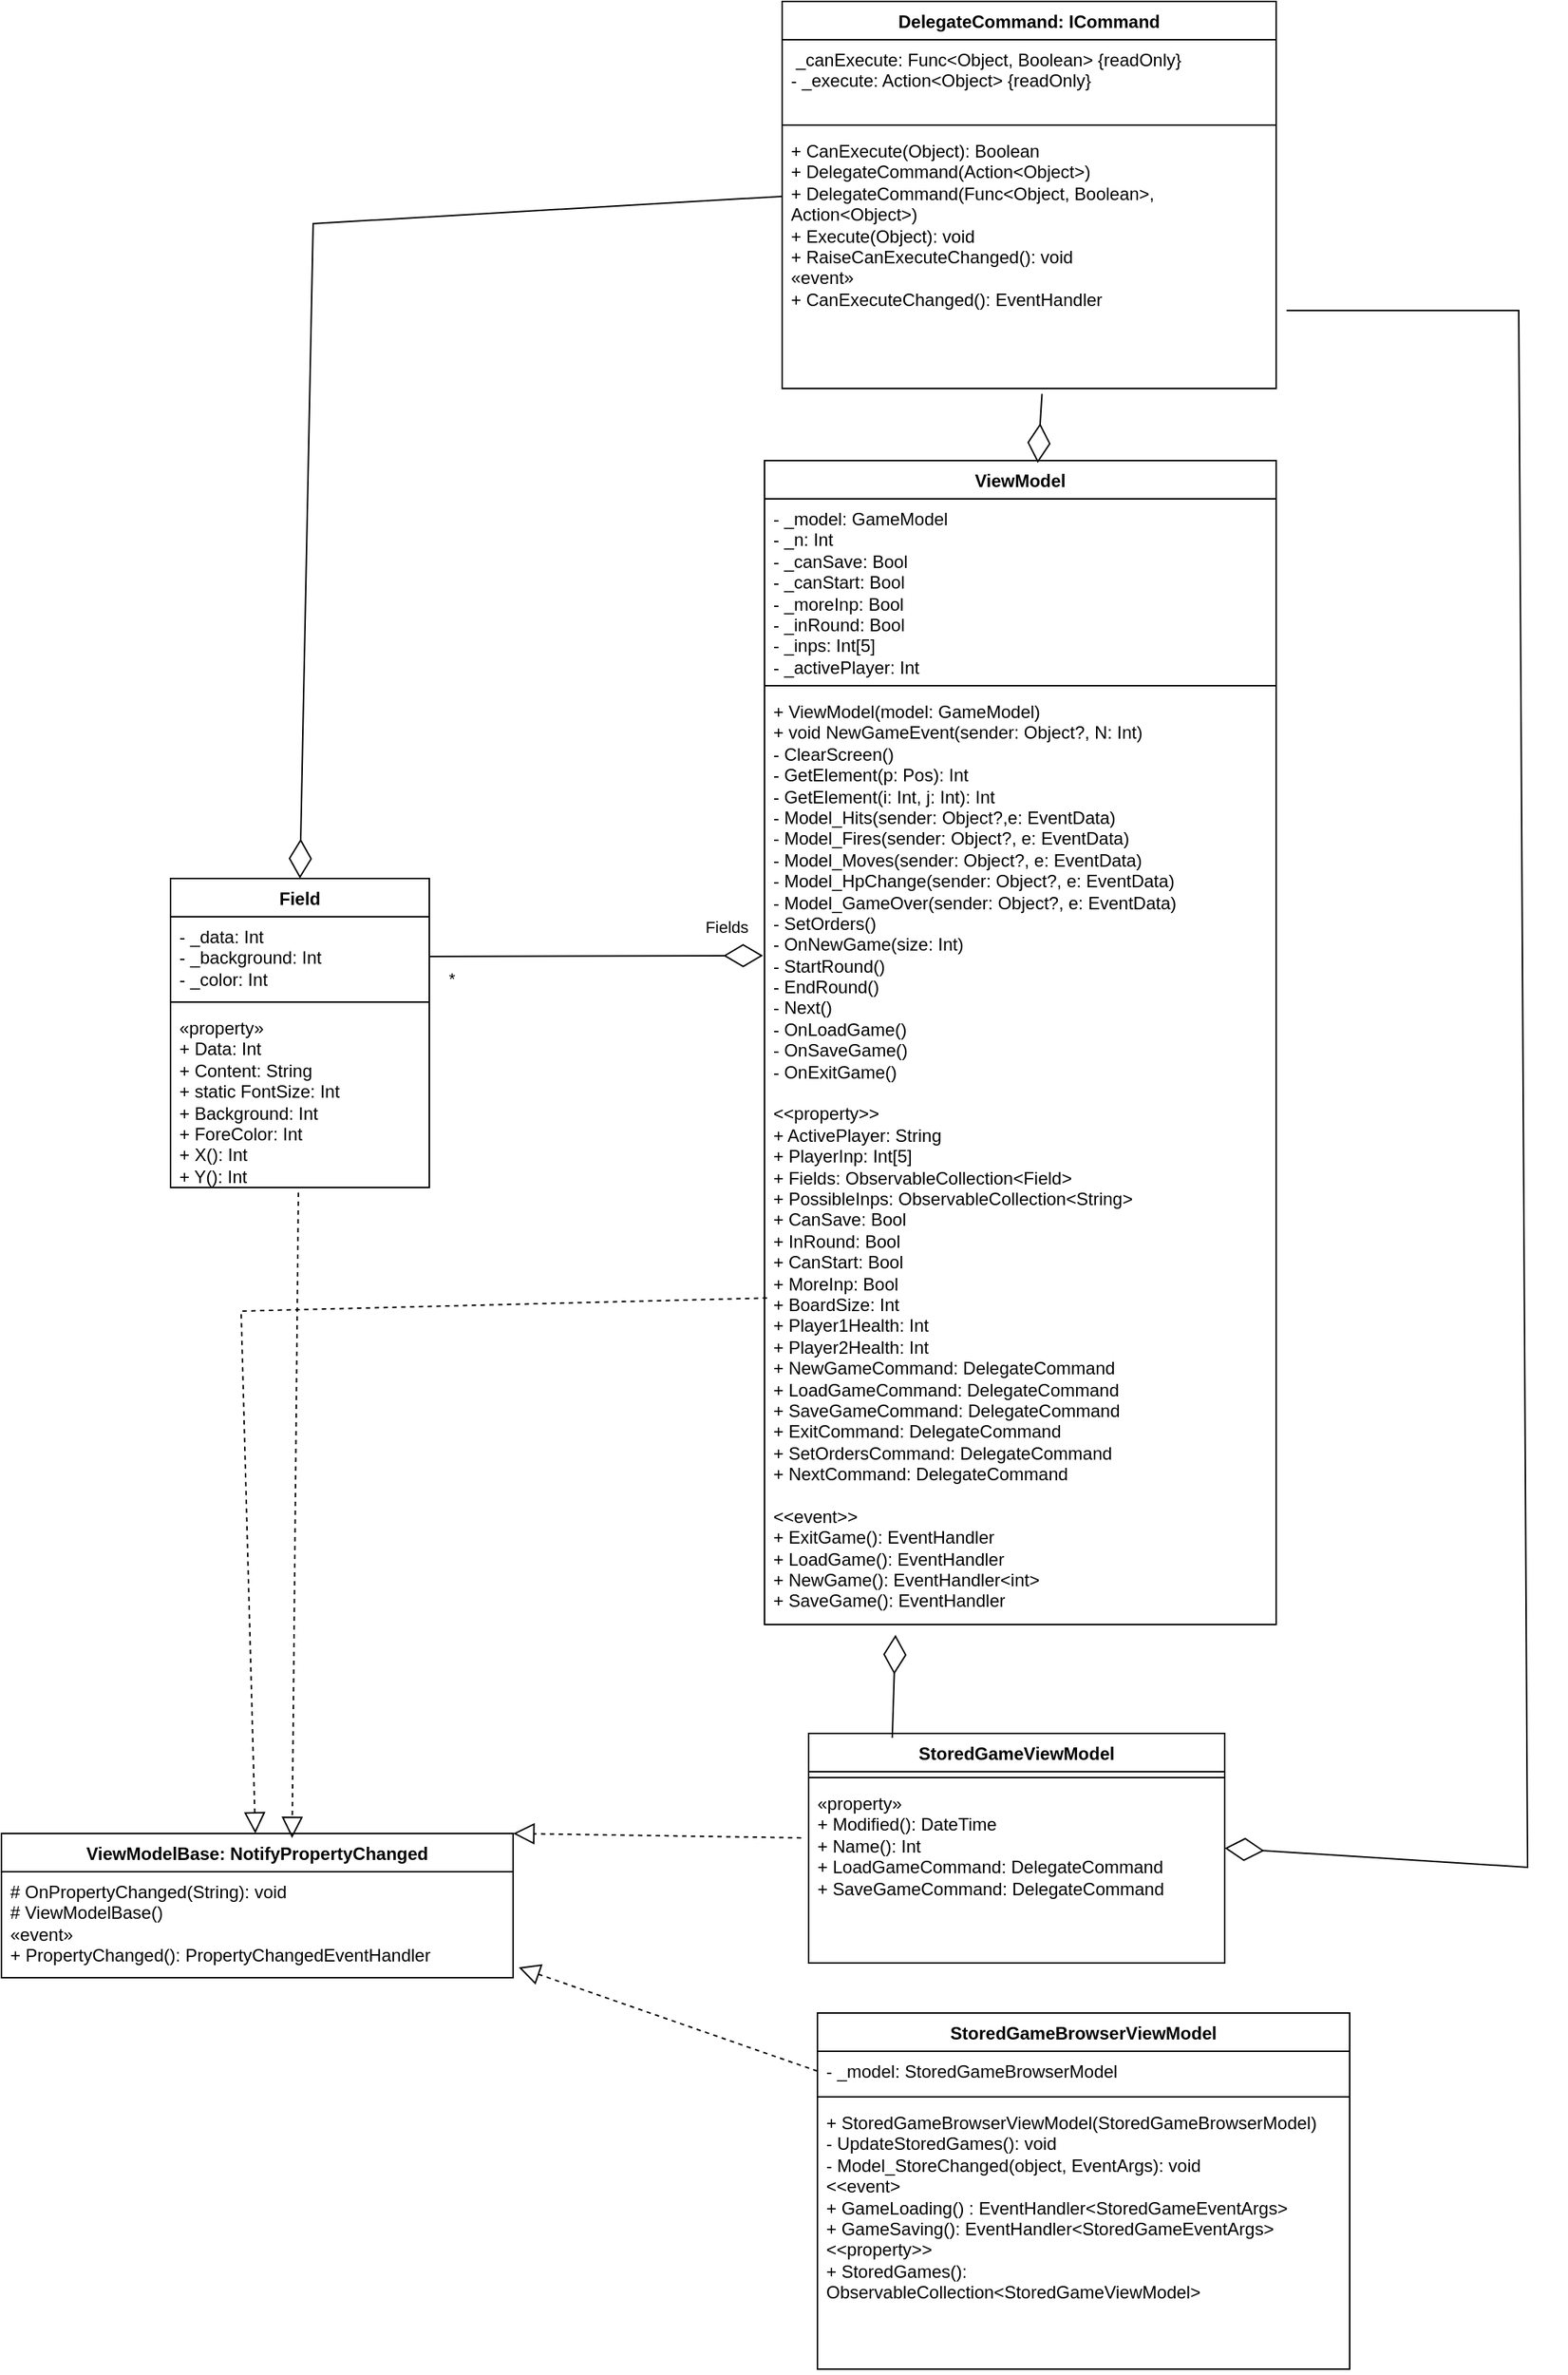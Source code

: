 <mxfile version="22.1.5" type="device">
  <diagram id="C5RBs43oDa-KdzZeNtuy" name="Page-1">
    <mxGraphModel dx="1364" dy="2635" grid="0" gridSize="10" guides="1" tooltips="1" connect="1" arrows="1" fold="1" page="1" pageScale="1" pageWidth="827" pageHeight="1169" math="0" shadow="0">
      <root>
        <mxCell id="WIyWlLk6GJQsqaUBKTNV-0" />
        <mxCell id="WIyWlLk6GJQsqaUBKTNV-1" parent="WIyWlLk6GJQsqaUBKTNV-0" />
        <mxCell id="380VDxpQ8Sr3hK74BQXG-16" value="ViewModel" style="swimlane;fontStyle=1;align=center;verticalAlign=top;childLayout=stackLayout;horizontal=1;startSize=26;horizontalStack=0;resizeParent=1;resizeParentMax=0;resizeLast=0;collapsible=1;marginBottom=0;whiteSpace=wrap;html=1;" parent="WIyWlLk6GJQsqaUBKTNV-1" vertex="1">
          <mxGeometry x="573" y="25" width="348" height="791" as="geometry" />
        </mxCell>
        <mxCell id="380VDxpQ8Sr3hK74BQXG-17" value="- _model: GameModel&lt;br&gt;&lt;div&gt;- _n: Int&lt;/div&gt;&lt;div&gt;- _canSave: Bool&lt;/div&gt;&lt;div&gt;- _canStart: Bool&lt;/div&gt;&lt;div&gt;- _moreInp: Bool&lt;/div&gt;&lt;div&gt;- _inRound: Bool&lt;/div&gt;&lt;div&gt;- _inps: Int[5]&lt;/div&gt;&lt;div&gt;- _activePlayer: Int&lt;/div&gt;" style="text;strokeColor=none;fillColor=none;align=left;verticalAlign=top;spacingLeft=4;spacingRight=4;overflow=hidden;rotatable=0;points=[[0,0.5],[1,0.5]];portConstraint=eastwest;whiteSpace=wrap;html=1;" parent="380VDxpQ8Sr3hK74BQXG-16" vertex="1">
          <mxGeometry y="26" width="348" height="123" as="geometry" />
        </mxCell>
        <mxCell id="380VDxpQ8Sr3hK74BQXG-18" value="" style="line;strokeWidth=1;fillColor=none;align=left;verticalAlign=middle;spacingTop=-1;spacingLeft=3;spacingRight=3;rotatable=0;labelPosition=right;points=[];portConstraint=eastwest;strokeColor=inherit;" parent="380VDxpQ8Sr3hK74BQXG-16" vertex="1">
          <mxGeometry y="149" width="348" height="8" as="geometry" />
        </mxCell>
        <mxCell id="380VDxpQ8Sr3hK74BQXG-19" value="+ ViewModel(model: GameModel) &lt;br&gt;+ void NewGameEvent(sender: Object?, N: Int) &lt;br&gt;- ClearScreen() &lt;br&gt;- GetElement(p: Pos): Int&lt;br&gt;- GetElement(i: Int, j: Int): Int&lt;br&gt;- Model_Hits(sender: Object?,e: EventData)&lt;br&gt;- Model_Fires(sender: Object?, e: EventData)&lt;br&gt;- Model_Moves(sender: Object?, e: EventData)&lt;br&gt;- Model_HpChange(sender: Object?, e: EventData)&lt;br&gt;- Model_GameOver(sender: Object?, e: EventData)&lt;br&gt;- SetOrders() &lt;br&gt;- OnNewGame(size: Int) &lt;br&gt;- StartRound() &lt;br&gt;- EndRound() &lt;br&gt;- Next() &lt;br&gt;- OnLoadGame() &lt;br&gt;- OnSaveGame() &lt;br&gt;- OnExitGame() &lt;br&gt;&lt;div&gt;&lt;br&gt;&lt;/div&gt;&lt;div&gt;&amp;lt;&amp;lt;property&amp;gt;&amp;gt;&lt;/div&gt;&lt;div&gt;+ ActivePlayer: String&lt;br&gt;+ PlayerInp: Int[5] &lt;br&gt;+ Fields: ObservableCollection&amp;lt;Field&amp;gt;&lt;br&gt;+ PossibleInps: ObservableCollection&amp;lt;String&amp;gt;&lt;br&gt;+ CanSave: Bool&lt;br&gt;+ InRound: Bool&lt;br&gt;+ CanStart: Bool&lt;br&gt;+ MoreInp: Bool&lt;br&gt;+ BoardSize: Int&lt;br&gt;+ Player1Health: Int&lt;br&gt;+ Player2Health: Int&lt;br&gt;&lt;/div&gt;&lt;div&gt;+ NewGameCommand: DelegateCommand&lt;br&gt;+ LoadGameCommand: DelegateCommand&lt;br&gt;+ SaveGameCommand: DelegateCommand&lt;br&gt;+ ExitCommand: DelegateCommand&lt;br&gt;+ SetOrdersCommand: DelegateCommand&lt;br&gt;+ NextCommand: DelegateCommand&lt;br&gt;&lt;br&gt;&lt;/div&gt;&lt;div&gt;&amp;lt;&amp;lt;event&amp;gt;&amp;gt;&lt;br&gt;&lt;/div&gt;+ ExitGame(): EventHandler&lt;br&gt;+ LoadGame(): EventHandler&lt;br&gt;+ NewGame(): EventHandler&amp;lt;int&amp;gt;&lt;br&gt;+ SaveGame(): EventHandler" style="text;strokeColor=none;fillColor=none;align=left;verticalAlign=top;spacingLeft=4;spacingRight=4;overflow=hidden;rotatable=0;points=[[0,0.5],[1,0.5]];portConstraint=eastwest;whiteSpace=wrap;html=1;" parent="380VDxpQ8Sr3hK74BQXG-16" vertex="1">
          <mxGeometry y="157" width="348" height="634" as="geometry" />
        </mxCell>
        <mxCell id="380VDxpQ8Sr3hK74BQXG-107" value="" style="endArrow=diamondThin;endFill=0;endSize=24;html=1;rounded=0;exitX=1;exitY=0.5;exitDx=0;exitDy=0;entryX=-0.003;entryY=0.283;entryDx=0;entryDy=0;entryPerimeter=0;" parent="WIyWlLk6GJQsqaUBKTNV-1" source="0ySyAdyNpUcpGRWUpj3D-6" target="380VDxpQ8Sr3hK74BQXG-19" edge="1">
          <mxGeometry width="160" relative="1" as="geometry">
            <mxPoint x="507.196" y="346.004" as="sourcePoint" />
            <mxPoint x="436" y="418.31" as="targetPoint" />
            <Array as="points" />
          </mxGeometry>
        </mxCell>
        <mxCell id="380VDxpQ8Sr3hK74BQXG-108" value="Fields" style="edgeLabel;html=1;align=center;verticalAlign=middle;resizable=0;points=[];" parent="380VDxpQ8Sr3hK74BQXG-107" vertex="1" connectable="0">
          <mxGeometry x="0.071" y="2" relative="1" as="geometry">
            <mxPoint x="80" y="-18" as="offset" />
          </mxGeometry>
        </mxCell>
        <mxCell id="380VDxpQ8Sr3hK74BQXG-109" value="&lt;div&gt;&lt;br&gt;&lt;/div&gt;" style="edgeLabel;html=1;align=center;verticalAlign=middle;resizable=0;points=[];" parent="380VDxpQ8Sr3hK74BQXG-107" vertex="1" connectable="0">
          <mxGeometry x="0.684" y="-1" relative="1" as="geometry">
            <mxPoint as="offset" />
          </mxGeometry>
        </mxCell>
        <mxCell id="0ySyAdyNpUcpGRWUpj3D-0" value="ViewModelBase: NotifyPropertyChanged" style="swimlane;fontStyle=1;align=center;verticalAlign=top;childLayout=stackLayout;horizontal=1;startSize=26;horizontalStack=0;resizeParent=1;resizeParentMax=0;resizeLast=0;collapsible=1;marginBottom=0;whiteSpace=wrap;html=1;" parent="WIyWlLk6GJQsqaUBKTNV-1" vertex="1">
          <mxGeometry x="54" y="958" width="348" height="98" as="geometry" />
        </mxCell>
        <mxCell id="0ySyAdyNpUcpGRWUpj3D-3" value="# OnPropertyChanged(String): void&lt;br&gt;# ViewModelBase()&lt;br&gt;«event»&lt;br&gt;+ PropertyChanged(): PropertyChangedEventHandler" style="text;strokeColor=none;fillColor=none;align=left;verticalAlign=top;spacingLeft=4;spacingRight=4;overflow=hidden;rotatable=0;points=[[0,0.5],[1,0.5]];portConstraint=eastwest;whiteSpace=wrap;html=1;" parent="0ySyAdyNpUcpGRWUpj3D-0" vertex="1">
          <mxGeometry y="26" width="348" height="72" as="geometry" />
        </mxCell>
        <mxCell id="0ySyAdyNpUcpGRWUpj3D-5" value="Field" style="swimlane;fontStyle=1;align=center;verticalAlign=top;childLayout=stackLayout;horizontal=1;startSize=26;horizontalStack=0;resizeParent=1;resizeParentMax=0;resizeLast=0;collapsible=1;marginBottom=0;whiteSpace=wrap;html=1;" parent="WIyWlLk6GJQsqaUBKTNV-1" vertex="1">
          <mxGeometry x="169" y="309" width="176" height="210" as="geometry" />
        </mxCell>
        <mxCell id="0ySyAdyNpUcpGRWUpj3D-6" value="- _data: Int&lt;br&gt;&lt;div&gt;- _background: Int&lt;/div&gt;&lt;div&gt;- _color: Int&lt;br&gt;&lt;/div&gt;" style="text;strokeColor=none;fillColor=none;align=left;verticalAlign=top;spacingLeft=4;spacingRight=4;overflow=hidden;rotatable=0;points=[[0,0.5],[1,0.5]];portConstraint=eastwest;whiteSpace=wrap;html=1;" parent="0ySyAdyNpUcpGRWUpj3D-5" vertex="1">
          <mxGeometry y="26" width="176" height="54" as="geometry" />
        </mxCell>
        <mxCell id="0ySyAdyNpUcpGRWUpj3D-7" value="" style="line;strokeWidth=1;fillColor=none;align=left;verticalAlign=middle;spacingTop=-1;spacingLeft=3;spacingRight=3;rotatable=0;labelPosition=right;points=[];portConstraint=eastwest;strokeColor=inherit;" parent="0ySyAdyNpUcpGRWUpj3D-5" vertex="1">
          <mxGeometry y="80" width="176" height="8" as="geometry" />
        </mxCell>
        <mxCell id="0ySyAdyNpUcpGRWUpj3D-8" value="«property»&lt;br&gt;&lt;div&gt;+ Data: Int&lt;/div&gt;&lt;div&gt;+ Content: String&lt;/div&gt;&lt;div&gt;+ static FontSize: Int&lt;/div&gt;&lt;div&gt;+ Background: Int&lt;/div&gt;&lt;div&gt;+ ForeColor: Int&lt;br&gt;&lt;/div&gt;+ X(): Int&lt;br&gt;+ Y(): Int" style="text;strokeColor=none;fillColor=none;align=left;verticalAlign=top;spacingLeft=4;spacingRight=4;overflow=hidden;rotatable=0;points=[[0,0.5],[1,0.5]];portConstraint=eastwest;whiteSpace=wrap;html=1;" parent="0ySyAdyNpUcpGRWUpj3D-5" vertex="1">
          <mxGeometry y="88" width="176" height="122" as="geometry" />
        </mxCell>
        <mxCell id="0ySyAdyNpUcpGRWUpj3D-9" value="" style="endArrow=block;dashed=1;endFill=0;endSize=12;html=1;rounded=0;entryX=0.568;entryY=0.032;entryDx=0;entryDy=0;entryPerimeter=0;exitX=0.494;exitY=1.029;exitDx=0;exitDy=0;exitPerimeter=0;" parent="WIyWlLk6GJQsqaUBKTNV-1" source="0ySyAdyNpUcpGRWUpj3D-8" target="0ySyAdyNpUcpGRWUpj3D-0" edge="1">
          <mxGeometry width="160" relative="1" as="geometry">
            <mxPoint x="325" y="289" as="sourcePoint" />
            <mxPoint x="533" y="279" as="targetPoint" />
            <Array as="points" />
          </mxGeometry>
        </mxCell>
        <mxCell id="0ySyAdyNpUcpGRWUpj3D-10" value="" style="endArrow=block;dashed=1;endFill=0;endSize=12;html=1;rounded=0;exitX=0.005;exitY=0.65;exitDx=0;exitDy=0;exitPerimeter=0;" parent="WIyWlLk6GJQsqaUBKTNV-1" source="380VDxpQ8Sr3hK74BQXG-19" target="0ySyAdyNpUcpGRWUpj3D-0" edge="1">
          <mxGeometry width="160" relative="1" as="geometry">
            <mxPoint x="423" y="312" as="sourcePoint" />
            <mxPoint x="442" y="216" as="targetPoint" />
            <Array as="points">
              <mxPoint x="217" y="603" />
            </Array>
          </mxGeometry>
        </mxCell>
        <mxCell id="0ySyAdyNpUcpGRWUpj3D-12" value="*" style="edgeLabel;html=1;align=center;verticalAlign=middle;resizable=0;points=[];" parent="WIyWlLk6GJQsqaUBKTNV-1" vertex="1" connectable="0">
          <mxGeometry x="533.004" y="323.999" as="geometry">
            <mxPoint x="-173" y="53" as="offset" />
          </mxGeometry>
        </mxCell>
        <mxCell id="0ySyAdyNpUcpGRWUpj3D-15" value="DelegateCommand: ICommand" style="swimlane;fontStyle=1;align=center;verticalAlign=top;childLayout=stackLayout;horizontal=1;startSize=26;horizontalStack=0;resizeParent=1;resizeParentMax=0;resizeLast=0;collapsible=1;marginBottom=0;whiteSpace=wrap;html=1;" parent="WIyWlLk6GJQsqaUBKTNV-1" vertex="1">
          <mxGeometry x="585" y="-287" width="336" height="263" as="geometry" />
        </mxCell>
        <mxCell id="0ySyAdyNpUcpGRWUpj3D-16" value="&amp;nbsp;_canExecute: Func&amp;lt;Object, Boolean&amp;gt; {readOnly}&lt;br&gt;- _execute: Action&amp;lt;Object&amp;gt; {readOnly}" style="text;strokeColor=none;fillColor=none;align=left;verticalAlign=top;spacingLeft=4;spacingRight=4;overflow=hidden;rotatable=0;points=[[0,0.5],[1,0.5]];portConstraint=eastwest;whiteSpace=wrap;html=1;" parent="0ySyAdyNpUcpGRWUpj3D-15" vertex="1">
          <mxGeometry y="26" width="336" height="54" as="geometry" />
        </mxCell>
        <mxCell id="0ySyAdyNpUcpGRWUpj3D-17" value="" style="line;strokeWidth=1;fillColor=none;align=left;verticalAlign=middle;spacingTop=-1;spacingLeft=3;spacingRight=3;rotatable=0;labelPosition=right;points=[];portConstraint=eastwest;strokeColor=inherit;" parent="0ySyAdyNpUcpGRWUpj3D-15" vertex="1">
          <mxGeometry y="80" width="336" height="8" as="geometry" />
        </mxCell>
        <mxCell id="0ySyAdyNpUcpGRWUpj3D-18" value="+ CanExecute(Object): Boolean&lt;br&gt;+ DelegateCommand(Action&amp;lt;Object&amp;gt;)&lt;br&gt;+ DelegateCommand(Func&amp;lt;Object, Boolean&amp;gt;, Action&amp;lt;Object&amp;gt;)&lt;br&gt;+ Execute(Object): void&lt;br&gt;+ RaiseCanExecuteChanged(): void&lt;br&gt;«event»&lt;br&gt;+ CanExecuteChanged(): EventHandler" style="text;strokeColor=none;fillColor=none;align=left;verticalAlign=top;spacingLeft=4;spacingRight=4;overflow=hidden;rotatable=0;points=[[0,0.5],[1,0.5]];portConstraint=eastwest;whiteSpace=wrap;html=1;" parent="0ySyAdyNpUcpGRWUpj3D-15" vertex="1">
          <mxGeometry y="88" width="336" height="175" as="geometry" />
        </mxCell>
        <mxCell id="0ySyAdyNpUcpGRWUpj3D-19" value="" style="endArrow=diamondThin;endFill=0;endSize=24;html=1;rounded=0;entryX=0.5;entryY=0;entryDx=0;entryDy=0;exitX=-0.001;exitY=0.254;exitDx=0;exitDy=0;exitPerimeter=0;" parent="WIyWlLk6GJQsqaUBKTNV-1" source="0ySyAdyNpUcpGRWUpj3D-18" target="0ySyAdyNpUcpGRWUpj3D-5" edge="1">
          <mxGeometry width="160" relative="1" as="geometry">
            <mxPoint x="240" y="595" as="sourcePoint" />
            <mxPoint x="583" y="333" as="targetPoint" />
            <Array as="points">
              <mxPoint x="266" y="-136" />
            </Array>
          </mxGeometry>
        </mxCell>
        <mxCell id="0ySyAdyNpUcpGRWUpj3D-21" value="&lt;div&gt;&lt;br&gt;&lt;/div&gt;" style="edgeLabel;html=1;align=center;verticalAlign=middle;resizable=0;points=[];" parent="0ySyAdyNpUcpGRWUpj3D-19" vertex="1" connectable="0">
          <mxGeometry x="0.684" y="-1" relative="1" as="geometry">
            <mxPoint as="offset" />
          </mxGeometry>
        </mxCell>
        <mxCell id="0ySyAdyNpUcpGRWUpj3D-22" value="" style="endArrow=diamondThin;endFill=0;endSize=24;html=1;rounded=0;exitX=0.526;exitY=1.021;exitDx=0;exitDy=0;exitPerimeter=0;entryX=0.534;entryY=0.002;entryDx=0;entryDy=0;entryPerimeter=0;" parent="WIyWlLk6GJQsqaUBKTNV-1" source="0ySyAdyNpUcpGRWUpj3D-18" target="380VDxpQ8Sr3hK74BQXG-16" edge="1">
          <mxGeometry width="160" relative="1" as="geometry">
            <mxPoint x="895" y="611" as="sourcePoint" />
            <mxPoint x="724" y="504" as="targetPoint" />
            <Array as="points" />
          </mxGeometry>
        </mxCell>
        <mxCell id="0ySyAdyNpUcpGRWUpj3D-24" value="&lt;div&gt;&lt;br&gt;&lt;/div&gt;" style="edgeLabel;html=1;align=center;verticalAlign=middle;resizable=0;points=[];" parent="0ySyAdyNpUcpGRWUpj3D-22" vertex="1" connectable="0">
          <mxGeometry x="0.684" y="-1" relative="1" as="geometry">
            <mxPoint as="offset" />
          </mxGeometry>
        </mxCell>
        <mxCell id="vY0c4WJs0HZjQSsos6QA-0" value="StoredGameViewModel" style="swimlane;fontStyle=1;align=center;verticalAlign=top;childLayout=stackLayout;horizontal=1;startSize=26;horizontalStack=0;resizeParent=1;resizeParentMax=0;resizeLast=0;collapsible=1;marginBottom=0;whiteSpace=wrap;html=1;" vertex="1" parent="WIyWlLk6GJQsqaUBKTNV-1">
          <mxGeometry x="603" y="890" width="283" height="156" as="geometry" />
        </mxCell>
        <mxCell id="vY0c4WJs0HZjQSsos6QA-2" value="" style="line;strokeWidth=1;fillColor=none;align=left;verticalAlign=middle;spacingTop=-1;spacingLeft=3;spacingRight=3;rotatable=0;labelPosition=right;points=[];portConstraint=eastwest;strokeColor=inherit;" vertex="1" parent="vY0c4WJs0HZjQSsos6QA-0">
          <mxGeometry y="26" width="283" height="8" as="geometry" />
        </mxCell>
        <mxCell id="vY0c4WJs0HZjQSsos6QA-3" value="«property»&lt;br&gt;&lt;div&gt;+ Modified(): DateTime&lt;/div&gt;&lt;div&gt;+ Name(): Int&lt;/div&gt;&lt;div&gt;+ LoadGameCommand: DelegateCommand&lt;/div&gt;&lt;div&gt;+ SaveGameCommand: DelegateCommand&lt;br&gt;&lt;/div&gt;" style="text;strokeColor=none;fillColor=none;align=left;verticalAlign=top;spacingLeft=4;spacingRight=4;overflow=hidden;rotatable=0;points=[[0,0.5],[1,0.5]];portConstraint=eastwest;whiteSpace=wrap;html=1;" vertex="1" parent="vY0c4WJs0HZjQSsos6QA-0">
          <mxGeometry y="34" width="283" height="122" as="geometry" />
        </mxCell>
        <mxCell id="vY0c4WJs0HZjQSsos6QA-8" value="StoredGameBrowserViewModel" style="swimlane;fontStyle=1;align=center;verticalAlign=top;childLayout=stackLayout;horizontal=1;startSize=26;horizontalStack=0;resizeParent=1;resizeParentMax=0;resizeLast=0;collapsible=1;marginBottom=0;whiteSpace=wrap;html=1;" vertex="1" parent="WIyWlLk6GJQsqaUBKTNV-1">
          <mxGeometry x="609" y="1080" width="362" height="242" as="geometry" />
        </mxCell>
        <mxCell id="vY0c4WJs0HZjQSsos6QA-9" value="- _model: StoredGameBrowserModel" style="text;strokeColor=none;fillColor=none;align=left;verticalAlign=top;spacingLeft=4;spacingRight=4;overflow=hidden;rotatable=0;points=[[0,0.5],[1,0.5]];portConstraint=eastwest;whiteSpace=wrap;html=1;" vertex="1" parent="vY0c4WJs0HZjQSsos6QA-8">
          <mxGeometry y="26" width="362" height="27" as="geometry" />
        </mxCell>
        <mxCell id="vY0c4WJs0HZjQSsos6QA-10" value="" style="line;strokeWidth=1;fillColor=none;align=left;verticalAlign=middle;spacingTop=-1;spacingLeft=3;spacingRight=3;rotatable=0;labelPosition=right;points=[];portConstraint=eastwest;strokeColor=inherit;" vertex="1" parent="vY0c4WJs0HZjQSsos6QA-8">
          <mxGeometry y="53" width="362" height="8" as="geometry" />
        </mxCell>
        <mxCell id="vY0c4WJs0HZjQSsos6QA-11" value="&lt;div&gt;+ StoredGameBrowserViewModel(StoredGameBrowserModel)&lt;/div&gt;&lt;div&gt;- UpdateStoredGames(): void&lt;/div&gt;&lt;div&gt;- Model_StoreChanged(object, EventArgs): void&lt;/div&gt;&lt;div&gt;&amp;lt;&amp;lt;event&amp;gt;&lt;/div&gt;&lt;div&gt;+ GameLoading() : EventHandler&amp;lt;StoredGameEventArgs&amp;gt;&lt;/div&gt;&lt;div&gt;+ GameSaving(): EventHandler&amp;lt;StoredGameEventArgs&amp;gt;&lt;/div&gt;&lt;div&gt;&amp;lt;&amp;lt;property&amp;gt;&amp;gt;&lt;/div&gt;&lt;div&gt;+ StoredGames(): ObservableCollection&amp;lt;StoredGameViewModel&amp;gt;&lt;br&gt;&lt;/div&gt;" style="text;strokeColor=none;fillColor=none;align=left;verticalAlign=top;spacingLeft=4;spacingRight=4;overflow=hidden;rotatable=0;points=[[0,0.5],[1,0.5]];portConstraint=eastwest;whiteSpace=wrap;html=1;" vertex="1" parent="vY0c4WJs0HZjQSsos6QA-8">
          <mxGeometry y="61" width="362" height="181" as="geometry" />
        </mxCell>
        <mxCell id="vY0c4WJs0HZjQSsos6QA-12" value="" style="endArrow=block;dashed=1;endFill=0;endSize=12;html=1;rounded=0;entryX=1;entryY=0;entryDx=0;entryDy=0;exitX=-0.018;exitY=0.303;exitDx=0;exitDy=0;exitPerimeter=0;" edge="1" parent="WIyWlLk6GJQsqaUBKTNV-1" source="vY0c4WJs0HZjQSsos6QA-3" target="0ySyAdyNpUcpGRWUpj3D-0">
          <mxGeometry width="160" relative="1" as="geometry">
            <mxPoint x="474" y="961" as="sourcePoint" />
            <mxPoint x="470" y="1399" as="targetPoint" />
            <Array as="points" />
          </mxGeometry>
        </mxCell>
        <mxCell id="vY0c4WJs0HZjQSsos6QA-13" value="" style="endArrow=block;dashed=1;endFill=0;endSize=12;html=1;rounded=0;entryX=1.011;entryY=0.903;entryDx=0;entryDy=0;exitX=0;exitY=0.5;exitDx=0;exitDy=0;entryPerimeter=0;" edge="1" parent="WIyWlLk6GJQsqaUBKTNV-1" source="vY0c4WJs0HZjQSsos6QA-9" target="0ySyAdyNpUcpGRWUpj3D-3">
          <mxGeometry width="160" relative="1" as="geometry">
            <mxPoint x="610" y="1111" as="sourcePoint" />
            <mxPoint x="414" y="1108" as="targetPoint" />
            <Array as="points" />
          </mxGeometry>
        </mxCell>
        <mxCell id="vY0c4WJs0HZjQSsos6QA-14" value="" style="endArrow=diamondThin;endFill=0;endSize=24;html=1;rounded=0;exitX=0.201;exitY=0.019;exitDx=0;exitDy=0;entryX=0.256;entryY=1.011;entryDx=0;entryDy=0;entryPerimeter=0;exitPerimeter=0;" edge="1" parent="WIyWlLk6GJQsqaUBKTNV-1" source="vY0c4WJs0HZjQSsos6QA-0" target="380VDxpQ8Sr3hK74BQXG-19">
          <mxGeometry width="160" relative="1" as="geometry">
            <mxPoint x="325" y="808" as="sourcePoint" />
            <mxPoint x="552" y="807" as="targetPoint" />
            <Array as="points" />
          </mxGeometry>
        </mxCell>
        <mxCell id="vY0c4WJs0HZjQSsos6QA-16" value="&lt;div&gt;&lt;br&gt;&lt;/div&gt;" style="edgeLabel;html=1;align=center;verticalAlign=middle;resizable=0;points=[];" vertex="1" connectable="0" parent="vY0c4WJs0HZjQSsos6QA-14">
          <mxGeometry x="0.684" y="-1" relative="1" as="geometry">
            <mxPoint as="offset" />
          </mxGeometry>
        </mxCell>
        <mxCell id="vY0c4WJs0HZjQSsos6QA-17" value="" style="endArrow=diamondThin;endFill=0;endSize=24;html=1;rounded=0;entryX=1;entryY=0.5;entryDx=0;entryDy=0;exitX=1.021;exitY=0.697;exitDx=0;exitDy=0;exitPerimeter=0;" edge="1" parent="WIyWlLk6GJQsqaUBKTNV-1" source="0ySyAdyNpUcpGRWUpj3D-18" target="vY0c4WJs0HZjQSsos6QA-0">
          <mxGeometry width="160" relative="1" as="geometry">
            <mxPoint x="1080" y="-73" as="sourcePoint" />
            <mxPoint x="672" y="833" as="targetPoint" />
            <Array as="points">
              <mxPoint x="1086" y="-77" />
              <mxPoint x="1092" y="981" />
            </Array>
          </mxGeometry>
        </mxCell>
        <mxCell id="vY0c4WJs0HZjQSsos6QA-18" value="&lt;div&gt;&lt;br&gt;&lt;/div&gt;" style="edgeLabel;html=1;align=center;verticalAlign=middle;resizable=0;points=[];" vertex="1" connectable="0" parent="vY0c4WJs0HZjQSsos6QA-17">
          <mxGeometry x="0.684" y="-1" relative="1" as="geometry">
            <mxPoint as="offset" />
          </mxGeometry>
        </mxCell>
      </root>
    </mxGraphModel>
  </diagram>
</mxfile>
